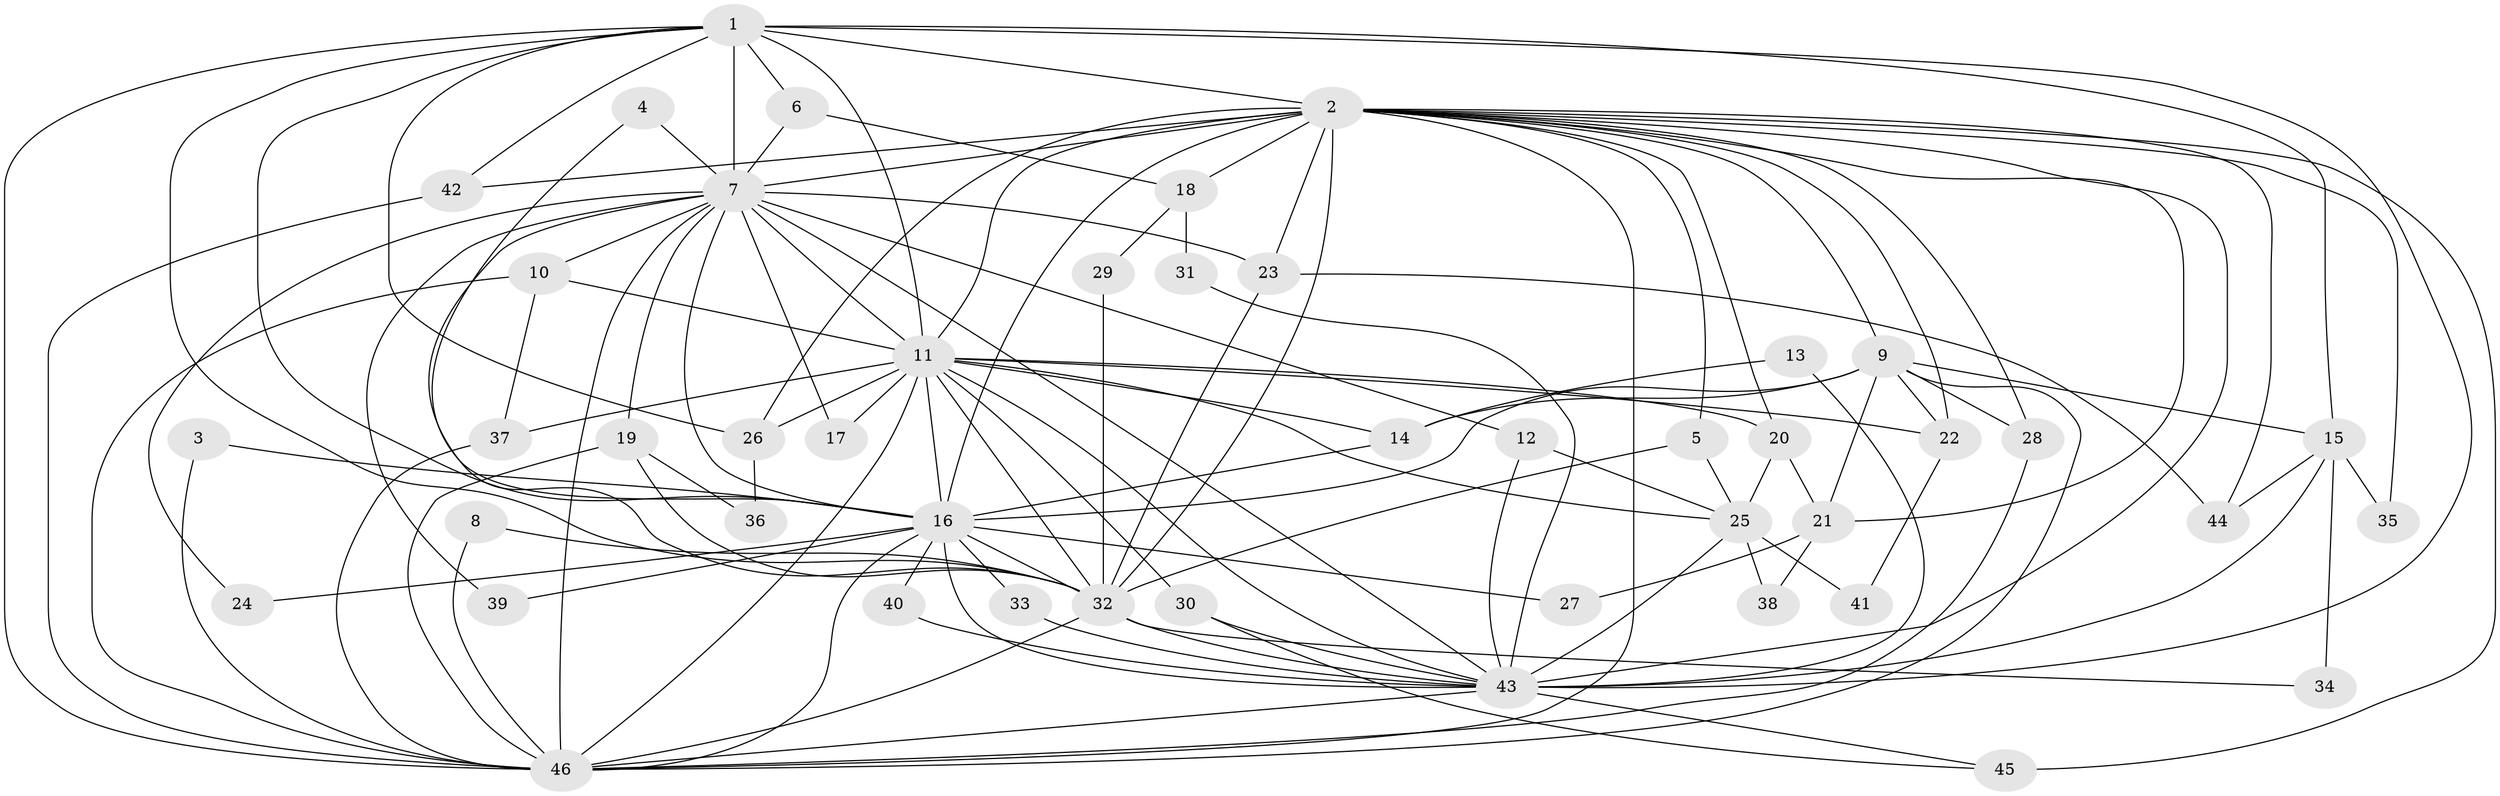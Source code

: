 // original degree distribution, {13: 0.013333333333333334, 18: 0.013333333333333334, 19: 0.02666666666666667, 15: 0.013333333333333334, 10: 0.013333333333333334, 20: 0.02666666666666667, 22: 0.013333333333333334, 17: 0.013333333333333334, 3: 0.16, 4: 0.09333333333333334, 2: 0.5466666666666666, 8: 0.013333333333333334, 7: 0.013333333333333334, 6: 0.013333333333333334, 5: 0.02666666666666667}
// Generated by graph-tools (version 1.1) at 2025/36/03/04/25 23:36:15]
// undirected, 46 vertices, 121 edges
graph export_dot {
  node [color=gray90,style=filled];
  1;
  2;
  3;
  4;
  5;
  6;
  7;
  8;
  9;
  10;
  11;
  12;
  13;
  14;
  15;
  16;
  17;
  18;
  19;
  20;
  21;
  22;
  23;
  24;
  25;
  26;
  27;
  28;
  29;
  30;
  31;
  32;
  33;
  34;
  35;
  36;
  37;
  38;
  39;
  40;
  41;
  42;
  43;
  44;
  45;
  46;
  1 -- 2 [weight=4.0];
  1 -- 6 [weight=1.0];
  1 -- 7 [weight=2.0];
  1 -- 11 [weight=2.0];
  1 -- 15 [weight=1.0];
  1 -- 16 [weight=2.0];
  1 -- 26 [weight=1.0];
  1 -- 32 [weight=3.0];
  1 -- 42 [weight=1.0];
  1 -- 43 [weight=2.0];
  1 -- 46 [weight=2.0];
  2 -- 5 [weight=1.0];
  2 -- 7 [weight=2.0];
  2 -- 9 [weight=1.0];
  2 -- 11 [weight=3.0];
  2 -- 16 [weight=3.0];
  2 -- 18 [weight=2.0];
  2 -- 20 [weight=1.0];
  2 -- 21 [weight=1.0];
  2 -- 22 [weight=1.0];
  2 -- 23 [weight=1.0];
  2 -- 26 [weight=1.0];
  2 -- 28 [weight=1.0];
  2 -- 32 [weight=2.0];
  2 -- 35 [weight=2.0];
  2 -- 42 [weight=1.0];
  2 -- 43 [weight=3.0];
  2 -- 44 [weight=1.0];
  2 -- 45 [weight=2.0];
  2 -- 46 [weight=2.0];
  3 -- 16 [weight=1.0];
  3 -- 46 [weight=1.0];
  4 -- 7 [weight=1.0];
  4 -- 16 [weight=1.0];
  5 -- 25 [weight=1.0];
  5 -- 32 [weight=1.0];
  6 -- 7 [weight=1.0];
  6 -- 18 [weight=1.0];
  7 -- 10 [weight=1.0];
  7 -- 11 [weight=2.0];
  7 -- 12 [weight=1.0];
  7 -- 16 [weight=1.0];
  7 -- 17 [weight=1.0];
  7 -- 19 [weight=1.0];
  7 -- 23 [weight=1.0];
  7 -- 24 [weight=1.0];
  7 -- 32 [weight=1.0];
  7 -- 39 [weight=1.0];
  7 -- 43 [weight=1.0];
  7 -- 46 [weight=2.0];
  8 -- 32 [weight=1.0];
  8 -- 46 [weight=1.0];
  9 -- 14 [weight=1.0];
  9 -- 15 [weight=1.0];
  9 -- 16 [weight=1.0];
  9 -- 21 [weight=1.0];
  9 -- 22 [weight=1.0];
  9 -- 28 [weight=1.0];
  9 -- 46 [weight=1.0];
  10 -- 11 [weight=1.0];
  10 -- 37 [weight=1.0];
  10 -- 46 [weight=1.0];
  11 -- 14 [weight=1.0];
  11 -- 16 [weight=1.0];
  11 -- 17 [weight=1.0];
  11 -- 20 [weight=1.0];
  11 -- 22 [weight=1.0];
  11 -- 25 [weight=1.0];
  11 -- 26 [weight=1.0];
  11 -- 30 [weight=1.0];
  11 -- 32 [weight=1.0];
  11 -- 37 [weight=1.0];
  11 -- 43 [weight=1.0];
  11 -- 46 [weight=1.0];
  12 -- 25 [weight=1.0];
  12 -- 43 [weight=1.0];
  13 -- 14 [weight=1.0];
  13 -- 43 [weight=1.0];
  14 -- 16 [weight=1.0];
  15 -- 34 [weight=1.0];
  15 -- 35 [weight=1.0];
  15 -- 43 [weight=1.0];
  15 -- 44 [weight=1.0];
  16 -- 24 [weight=1.0];
  16 -- 27 [weight=1.0];
  16 -- 32 [weight=1.0];
  16 -- 33 [weight=1.0];
  16 -- 39 [weight=1.0];
  16 -- 40 [weight=1.0];
  16 -- 43 [weight=1.0];
  16 -- 46 [weight=1.0];
  18 -- 29 [weight=1.0];
  18 -- 31 [weight=1.0];
  19 -- 32 [weight=1.0];
  19 -- 36 [weight=1.0];
  19 -- 46 [weight=1.0];
  20 -- 21 [weight=1.0];
  20 -- 25 [weight=1.0];
  21 -- 27 [weight=1.0];
  21 -- 38 [weight=1.0];
  22 -- 41 [weight=1.0];
  23 -- 32 [weight=1.0];
  23 -- 44 [weight=1.0];
  25 -- 38 [weight=1.0];
  25 -- 41 [weight=1.0];
  25 -- 43 [weight=1.0];
  26 -- 36 [weight=1.0];
  28 -- 46 [weight=1.0];
  29 -- 32 [weight=1.0];
  30 -- 43 [weight=1.0];
  30 -- 45 [weight=1.0];
  31 -- 43 [weight=1.0];
  32 -- 34 [weight=1.0];
  32 -- 43 [weight=1.0];
  32 -- 46 [weight=1.0];
  33 -- 43 [weight=1.0];
  37 -- 46 [weight=1.0];
  40 -- 43 [weight=1.0];
  42 -- 46 [weight=1.0];
  43 -- 45 [weight=1.0];
  43 -- 46 [weight=1.0];
}
